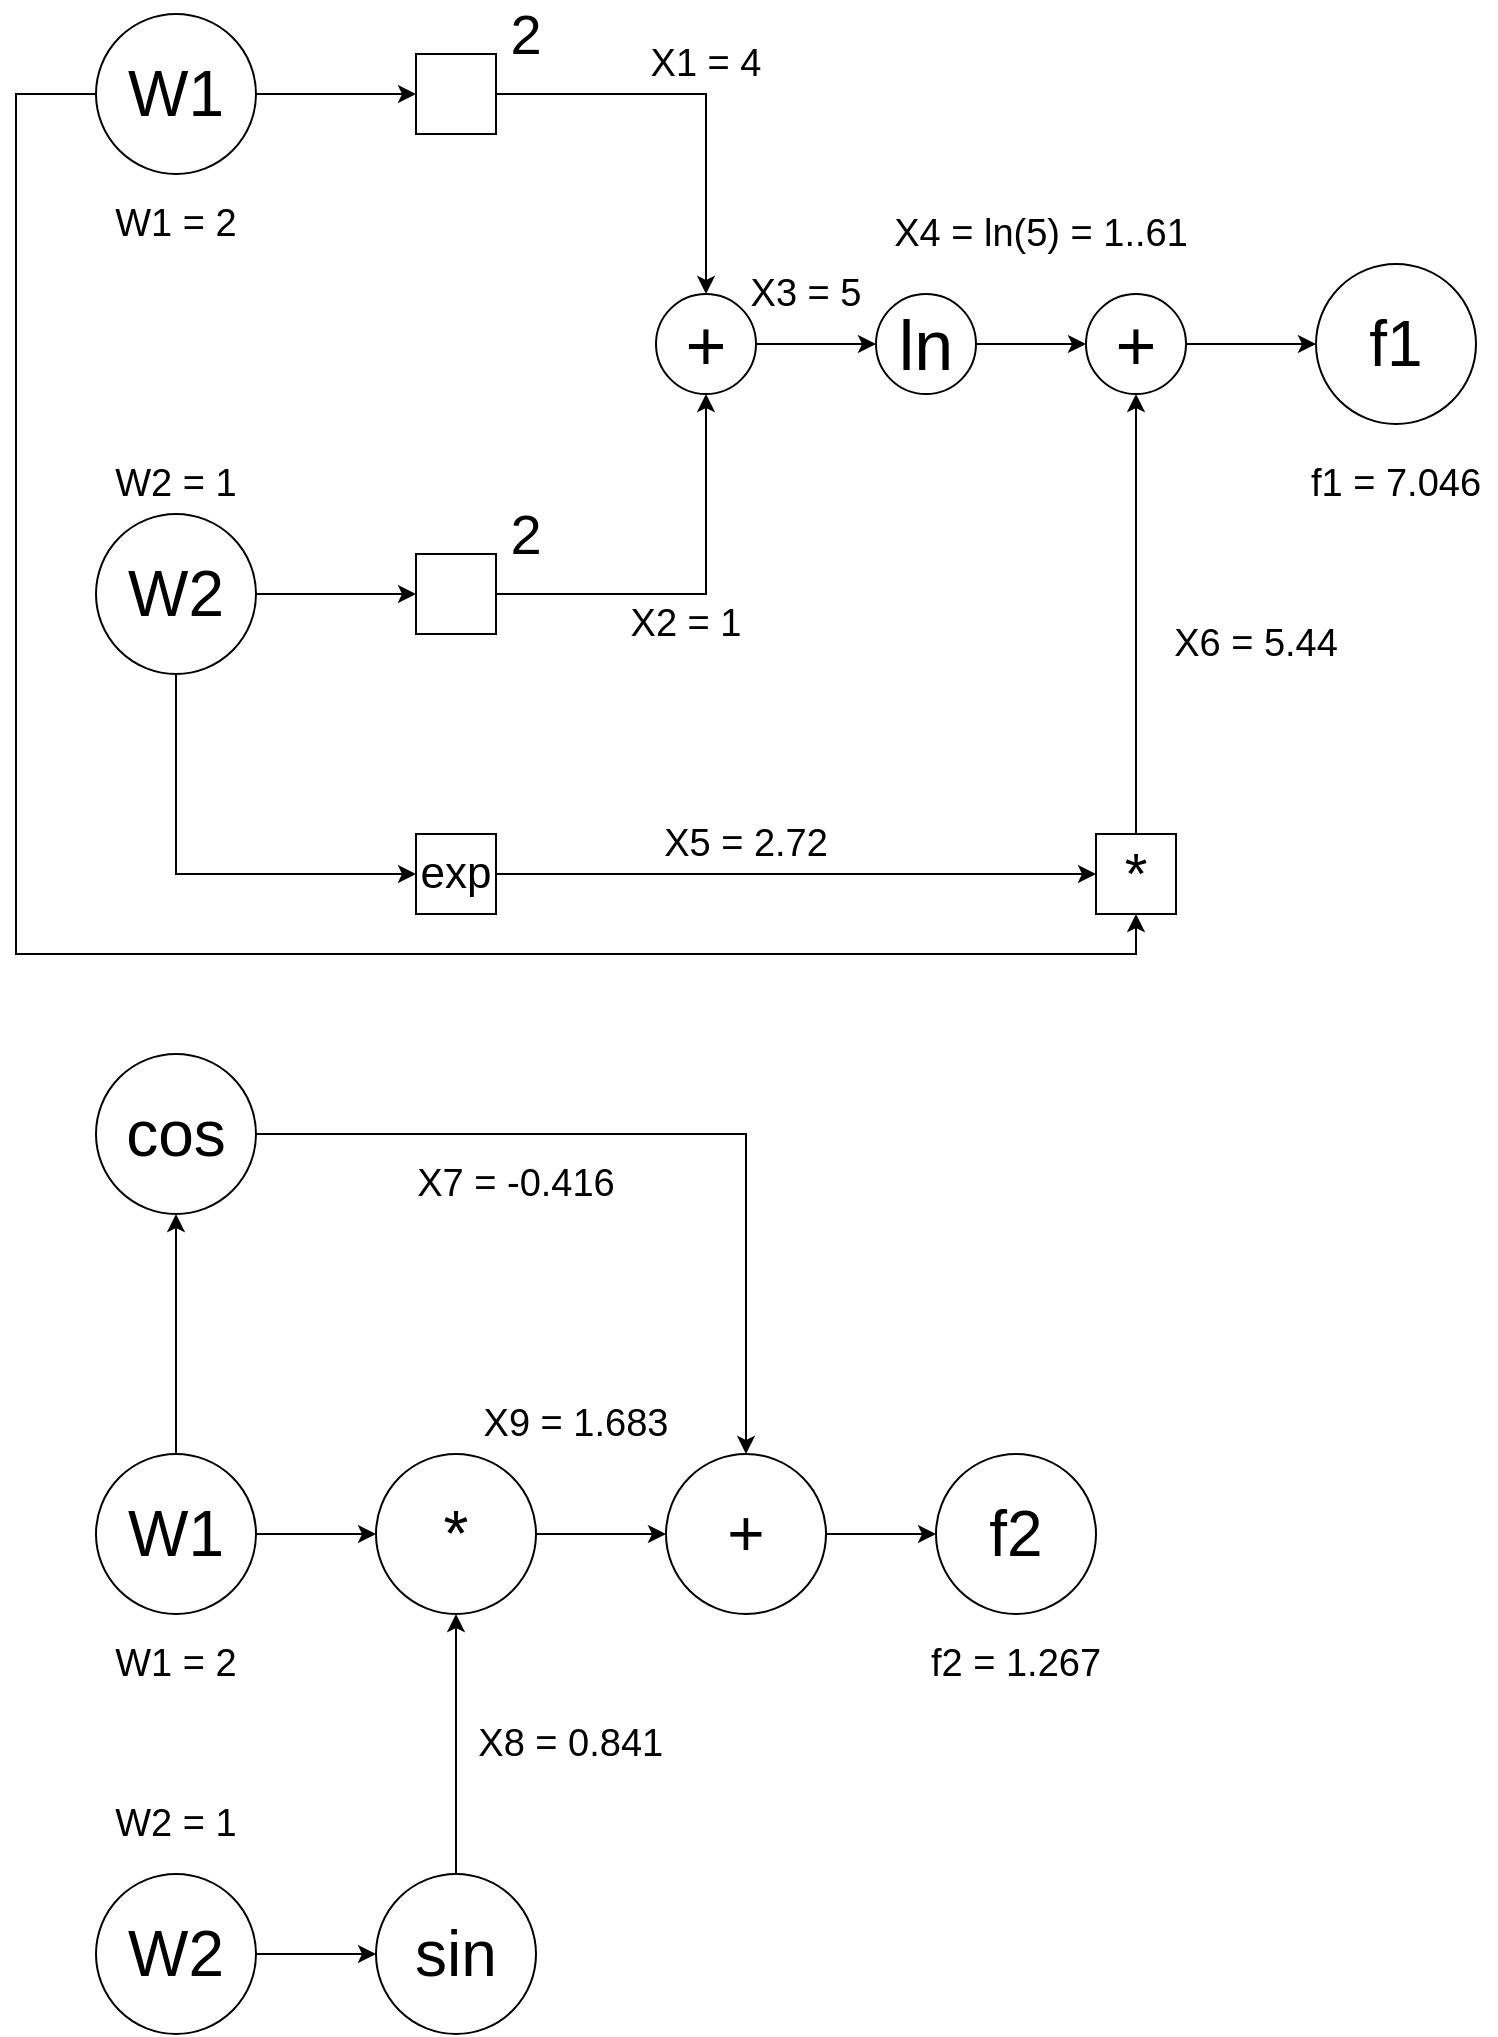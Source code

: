 <mxfile version="24.7.10">
  <diagram name="Page-1" id="5pC_uRTY1LtM4O3uZqyJ">
    <mxGraphModel dx="792" dy="1097" grid="1" gridSize="10" guides="1" tooltips="1" connect="1" arrows="1" fold="1" page="1" pageScale="1" pageWidth="850" pageHeight="1100" math="0" shadow="0">
      <root>
        <mxCell id="0" />
        <mxCell id="1" parent="0" />
        <mxCell id="ROehiFO6zA04ljlGe-8Q-9" value="" style="edgeStyle=orthogonalEdgeStyle;rounded=0;orthogonalLoop=1;jettySize=auto;html=1;" edge="1" parent="1" source="ROehiFO6zA04ljlGe-8Q-1" target="ROehiFO6zA04ljlGe-8Q-4">
          <mxGeometry relative="1" as="geometry" />
        </mxCell>
        <mxCell id="ROehiFO6zA04ljlGe-8Q-25" style="edgeStyle=orthogonalEdgeStyle;rounded=0;orthogonalLoop=1;jettySize=auto;html=1;entryX=0.5;entryY=1;entryDx=0;entryDy=0;" edge="1" parent="1" source="ROehiFO6zA04ljlGe-8Q-1" target="ROehiFO6zA04ljlGe-8Q-22">
          <mxGeometry relative="1" as="geometry">
            <mxPoint x="60" y="520" as="targetPoint" />
            <Array as="points">
              <mxPoint x="60" y="80" />
              <mxPoint x="60" y="510" />
              <mxPoint x="620" y="510" />
            </Array>
          </mxGeometry>
        </mxCell>
        <mxCell id="ROehiFO6zA04ljlGe-8Q-1" value="&lt;font style=&quot;font-size: 32px;&quot;&gt;W1&lt;/font&gt;" style="ellipse;whiteSpace=wrap;html=1;aspect=fixed;" vertex="1" parent="1">
          <mxGeometry x="100" y="40" width="80" height="80" as="geometry" />
        </mxCell>
        <mxCell id="ROehiFO6zA04ljlGe-8Q-10" value="" style="edgeStyle=orthogonalEdgeStyle;rounded=0;orthogonalLoop=1;jettySize=auto;html=1;" edge="1" parent="1" source="ROehiFO6zA04ljlGe-8Q-2" target="ROehiFO6zA04ljlGe-8Q-5">
          <mxGeometry relative="1" as="geometry" />
        </mxCell>
        <mxCell id="ROehiFO6zA04ljlGe-8Q-21" style="edgeStyle=orthogonalEdgeStyle;rounded=0;orthogonalLoop=1;jettySize=auto;html=1;entryX=0;entryY=0.5;entryDx=0;entryDy=0;" edge="1" parent="1" source="ROehiFO6zA04ljlGe-8Q-2" target="ROehiFO6zA04ljlGe-8Q-19">
          <mxGeometry relative="1" as="geometry">
            <Array as="points">
              <mxPoint x="140" y="470" />
            </Array>
          </mxGeometry>
        </mxCell>
        <mxCell id="ROehiFO6zA04ljlGe-8Q-2" value="&lt;font style=&quot;font-size: 32px;&quot;&gt;W2&lt;/font&gt;" style="ellipse;whiteSpace=wrap;html=1;aspect=fixed;" vertex="1" parent="1">
          <mxGeometry x="100" y="290" width="80" height="80" as="geometry" />
        </mxCell>
        <mxCell id="ROehiFO6zA04ljlGe-8Q-16" style="edgeStyle=orthogonalEdgeStyle;rounded=0;orthogonalLoop=1;jettySize=auto;html=1;entryX=0.5;entryY=0;entryDx=0;entryDy=0;" edge="1" parent="1" source="ROehiFO6zA04ljlGe-8Q-4" target="ROehiFO6zA04ljlGe-8Q-11">
          <mxGeometry relative="1" as="geometry">
            <mxPoint x="410" y="80" as="targetPoint" />
          </mxGeometry>
        </mxCell>
        <mxCell id="ROehiFO6zA04ljlGe-8Q-4" value="" style="whiteSpace=wrap;html=1;aspect=fixed;" vertex="1" parent="1">
          <mxGeometry x="260" y="60" width="40" height="40" as="geometry" />
        </mxCell>
        <mxCell id="ROehiFO6zA04ljlGe-8Q-12" style="edgeStyle=orthogonalEdgeStyle;rounded=0;orthogonalLoop=1;jettySize=auto;html=1;exitX=1;exitY=0.5;exitDx=0;exitDy=0;entryX=0.5;entryY=1;entryDx=0;entryDy=0;" edge="1" parent="1" source="ROehiFO6zA04ljlGe-8Q-5" target="ROehiFO6zA04ljlGe-8Q-11">
          <mxGeometry relative="1" as="geometry" />
        </mxCell>
        <mxCell id="ROehiFO6zA04ljlGe-8Q-5" value="" style="whiteSpace=wrap;html=1;aspect=fixed;" vertex="1" parent="1">
          <mxGeometry x="260" y="310" width="40" height="40" as="geometry" />
        </mxCell>
        <mxCell id="ROehiFO6zA04ljlGe-8Q-6" value="&lt;font style=&quot;font-size: 28px;&quot;&gt;2&lt;/font&gt;" style="text;html=1;align=center;verticalAlign=middle;whiteSpace=wrap;rounded=0;" vertex="1" parent="1">
          <mxGeometry x="300" y="40" width="30" height="20" as="geometry" />
        </mxCell>
        <mxCell id="ROehiFO6zA04ljlGe-8Q-8" value="&lt;font style=&quot;font-size: 28px;&quot;&gt;2&lt;/font&gt;" style="text;html=1;align=center;verticalAlign=middle;whiteSpace=wrap;rounded=0;" vertex="1" parent="1">
          <mxGeometry x="300" y="290" width="30" height="20" as="geometry" />
        </mxCell>
        <mxCell id="ROehiFO6zA04ljlGe-8Q-18" value="" style="edgeStyle=orthogonalEdgeStyle;rounded=0;orthogonalLoop=1;jettySize=auto;html=1;" edge="1" parent="1" source="ROehiFO6zA04ljlGe-8Q-11" target="ROehiFO6zA04ljlGe-8Q-17">
          <mxGeometry relative="1" as="geometry" />
        </mxCell>
        <mxCell id="ROehiFO6zA04ljlGe-8Q-11" value="&lt;font style=&quot;font-size: 35px;&quot;&gt;+&lt;/font&gt;" style="ellipse;whiteSpace=wrap;html=1;aspect=fixed;" vertex="1" parent="1">
          <mxGeometry x="380" y="180" width="50" height="50" as="geometry" />
        </mxCell>
        <mxCell id="ROehiFO6zA04ljlGe-8Q-28" value="" style="edgeStyle=orthogonalEdgeStyle;rounded=0;orthogonalLoop=1;jettySize=auto;html=1;" edge="1" parent="1" source="ROehiFO6zA04ljlGe-8Q-17" target="ROehiFO6zA04ljlGe-8Q-26">
          <mxGeometry relative="1" as="geometry" />
        </mxCell>
        <mxCell id="ROehiFO6zA04ljlGe-8Q-17" value="&lt;span style=&quot;font-size: 35px;&quot;&gt;ln&lt;/span&gt;" style="ellipse;whiteSpace=wrap;html=1;aspect=fixed;" vertex="1" parent="1">
          <mxGeometry x="490" y="180" width="50" height="50" as="geometry" />
        </mxCell>
        <mxCell id="ROehiFO6zA04ljlGe-8Q-23" style="edgeStyle=orthogonalEdgeStyle;rounded=0;orthogonalLoop=1;jettySize=auto;html=1;" edge="1" parent="1" source="ROehiFO6zA04ljlGe-8Q-19" target="ROehiFO6zA04ljlGe-8Q-22">
          <mxGeometry relative="1" as="geometry" />
        </mxCell>
        <mxCell id="ROehiFO6zA04ljlGe-8Q-19" value="&lt;font style=&quot;font-size: 22px;&quot;&gt;exp&lt;/font&gt;" style="whiteSpace=wrap;html=1;aspect=fixed;" vertex="1" parent="1">
          <mxGeometry x="260" y="450" width="40" height="40" as="geometry" />
        </mxCell>
        <mxCell id="ROehiFO6zA04ljlGe-8Q-27" style="edgeStyle=orthogonalEdgeStyle;rounded=0;orthogonalLoop=1;jettySize=auto;html=1;entryX=0.5;entryY=1;entryDx=0;entryDy=0;" edge="1" parent="1" source="ROehiFO6zA04ljlGe-8Q-22" target="ROehiFO6zA04ljlGe-8Q-26">
          <mxGeometry relative="1" as="geometry" />
        </mxCell>
        <mxCell id="ROehiFO6zA04ljlGe-8Q-22" value="&lt;font style=&quot;font-size: 29px;&quot;&gt;*&lt;/font&gt;" style="whiteSpace=wrap;html=1;aspect=fixed;" vertex="1" parent="1">
          <mxGeometry x="600" y="450" width="40" height="40" as="geometry" />
        </mxCell>
        <mxCell id="ROehiFO6zA04ljlGe-8Q-30" value="" style="edgeStyle=orthogonalEdgeStyle;rounded=0;orthogonalLoop=1;jettySize=auto;html=1;" edge="1" parent="1" source="ROehiFO6zA04ljlGe-8Q-26" target="ROehiFO6zA04ljlGe-8Q-29">
          <mxGeometry relative="1" as="geometry" />
        </mxCell>
        <mxCell id="ROehiFO6zA04ljlGe-8Q-26" value="&lt;font style=&quot;font-size: 35px;&quot;&gt;+&lt;/font&gt;" style="ellipse;whiteSpace=wrap;html=1;aspect=fixed;" vertex="1" parent="1">
          <mxGeometry x="595" y="180" width="50" height="50" as="geometry" />
        </mxCell>
        <mxCell id="ROehiFO6zA04ljlGe-8Q-29" value="&lt;font style=&quot;font-size: 32px;&quot;&gt;f1&lt;/font&gt;" style="ellipse;whiteSpace=wrap;html=1;aspect=fixed;" vertex="1" parent="1">
          <mxGeometry x="710" y="165" width="80" height="80" as="geometry" />
        </mxCell>
        <mxCell id="ROehiFO6zA04ljlGe-8Q-36" value="" style="edgeStyle=orthogonalEdgeStyle;rounded=0;orthogonalLoop=1;jettySize=auto;html=1;" edge="1" parent="1" source="ROehiFO6zA04ljlGe-8Q-31" target="ROehiFO6zA04ljlGe-8Q-35">
          <mxGeometry relative="1" as="geometry" />
        </mxCell>
        <mxCell id="ROehiFO6zA04ljlGe-8Q-40" style="edgeStyle=orthogonalEdgeStyle;rounded=0;orthogonalLoop=1;jettySize=auto;html=1;entryX=0.5;entryY=1;entryDx=0;entryDy=0;" edge="1" parent="1" source="ROehiFO6zA04ljlGe-8Q-31" target="ROehiFO6zA04ljlGe-8Q-38">
          <mxGeometry relative="1" as="geometry" />
        </mxCell>
        <mxCell id="ROehiFO6zA04ljlGe-8Q-31" value="&lt;font style=&quot;font-size: 32px;&quot;&gt;W1&lt;/font&gt;" style="ellipse;whiteSpace=wrap;html=1;aspect=fixed;" vertex="1" parent="1">
          <mxGeometry x="100" y="760" width="80" height="80" as="geometry" />
        </mxCell>
        <mxCell id="ROehiFO6zA04ljlGe-8Q-34" value="" style="edgeStyle=orthogonalEdgeStyle;rounded=0;orthogonalLoop=1;jettySize=auto;html=1;" edge="1" parent="1" source="ROehiFO6zA04ljlGe-8Q-32" target="ROehiFO6zA04ljlGe-8Q-33">
          <mxGeometry relative="1" as="geometry" />
        </mxCell>
        <mxCell id="ROehiFO6zA04ljlGe-8Q-32" value="&lt;font style=&quot;font-size: 32px;&quot;&gt;W2&lt;/font&gt;" style="ellipse;whiteSpace=wrap;html=1;aspect=fixed;" vertex="1" parent="1">
          <mxGeometry x="100" y="970" width="80" height="80" as="geometry" />
        </mxCell>
        <mxCell id="ROehiFO6zA04ljlGe-8Q-37" style="edgeStyle=orthogonalEdgeStyle;rounded=0;orthogonalLoop=1;jettySize=auto;html=1;entryX=0.5;entryY=1;entryDx=0;entryDy=0;" edge="1" parent="1" source="ROehiFO6zA04ljlGe-8Q-33" target="ROehiFO6zA04ljlGe-8Q-35">
          <mxGeometry relative="1" as="geometry" />
        </mxCell>
        <mxCell id="ROehiFO6zA04ljlGe-8Q-33" value="&lt;span style=&quot;font-size: 32px;&quot;&gt;sin&lt;/span&gt;" style="ellipse;whiteSpace=wrap;html=1;aspect=fixed;" vertex="1" parent="1">
          <mxGeometry x="240" y="970" width="80" height="80" as="geometry" />
        </mxCell>
        <mxCell id="ROehiFO6zA04ljlGe-8Q-43" value="" style="edgeStyle=orthogonalEdgeStyle;rounded=0;orthogonalLoop=1;jettySize=auto;html=1;" edge="1" parent="1" source="ROehiFO6zA04ljlGe-8Q-35" target="ROehiFO6zA04ljlGe-8Q-41">
          <mxGeometry relative="1" as="geometry" />
        </mxCell>
        <mxCell id="ROehiFO6zA04ljlGe-8Q-35" value="&lt;font style=&quot;font-size: 32px;&quot;&gt;*&lt;/font&gt;" style="ellipse;whiteSpace=wrap;html=1;aspect=fixed;" vertex="1" parent="1">
          <mxGeometry x="240" y="760" width="80" height="80" as="geometry" />
        </mxCell>
        <mxCell id="ROehiFO6zA04ljlGe-8Q-42" style="edgeStyle=orthogonalEdgeStyle;rounded=0;orthogonalLoop=1;jettySize=auto;html=1;entryX=0.5;entryY=0;entryDx=0;entryDy=0;" edge="1" parent="1" source="ROehiFO6zA04ljlGe-8Q-38" target="ROehiFO6zA04ljlGe-8Q-41">
          <mxGeometry relative="1" as="geometry" />
        </mxCell>
        <mxCell id="ROehiFO6zA04ljlGe-8Q-38" value="&lt;font style=&quot;font-size: 32px;&quot;&gt;cos&lt;/font&gt;" style="ellipse;whiteSpace=wrap;html=1;aspect=fixed;" vertex="1" parent="1">
          <mxGeometry x="100" y="560" width="80" height="80" as="geometry" />
        </mxCell>
        <mxCell id="ROehiFO6zA04ljlGe-8Q-45" value="" style="edgeStyle=orthogonalEdgeStyle;rounded=0;orthogonalLoop=1;jettySize=auto;html=1;" edge="1" parent="1" source="ROehiFO6zA04ljlGe-8Q-41" target="ROehiFO6zA04ljlGe-8Q-44">
          <mxGeometry relative="1" as="geometry" />
        </mxCell>
        <mxCell id="ROehiFO6zA04ljlGe-8Q-41" value="&lt;font style=&quot;font-size: 32px;&quot;&gt;+&lt;/font&gt;" style="ellipse;whiteSpace=wrap;html=1;aspect=fixed;" vertex="1" parent="1">
          <mxGeometry x="385" y="760" width="80" height="80" as="geometry" />
        </mxCell>
        <mxCell id="ROehiFO6zA04ljlGe-8Q-44" value="&lt;font style=&quot;font-size: 32px;&quot;&gt;f2&lt;/font&gt;" style="ellipse;whiteSpace=wrap;html=1;aspect=fixed;" vertex="1" parent="1">
          <mxGeometry x="520" y="760" width="80" height="80" as="geometry" />
        </mxCell>
        <mxCell id="ROehiFO6zA04ljlGe-8Q-46" value="&lt;font style=&quot;font-size: 19px;&quot;&gt;X1 = 4&lt;/font&gt;" style="text;html=1;align=center;verticalAlign=middle;whiteSpace=wrap;rounded=0;" vertex="1" parent="1">
          <mxGeometry x="375" y="50" width="60" height="30" as="geometry" />
        </mxCell>
        <mxCell id="ROehiFO6zA04ljlGe-8Q-47" value="&lt;span style=&quot;font-size: 19px;&quot;&gt;W1 = 2&lt;/span&gt;" style="text;html=1;align=center;verticalAlign=middle;whiteSpace=wrap;rounded=0;" vertex="1" parent="1">
          <mxGeometry x="95" y="130" width="90" height="30" as="geometry" />
        </mxCell>
        <mxCell id="ROehiFO6zA04ljlGe-8Q-48" value="&lt;span style=&quot;font-size: 19px;&quot;&gt;W2 = 1&lt;/span&gt;" style="text;html=1;align=center;verticalAlign=middle;whiteSpace=wrap;rounded=0;" vertex="1" parent="1">
          <mxGeometry x="95" y="260" width="90" height="30" as="geometry" />
        </mxCell>
        <mxCell id="ROehiFO6zA04ljlGe-8Q-49" value="&lt;font style=&quot;font-size: 19px;&quot;&gt;X2 = 1&lt;/font&gt;" style="text;html=1;align=center;verticalAlign=middle;whiteSpace=wrap;rounded=0;" vertex="1" parent="1">
          <mxGeometry x="365" y="330" width="60" height="30" as="geometry" />
        </mxCell>
        <mxCell id="ROehiFO6zA04ljlGe-8Q-50" value="&lt;font style=&quot;font-size: 19px;&quot;&gt;X3 = 5&lt;/font&gt;" style="text;html=1;align=center;verticalAlign=middle;whiteSpace=wrap;rounded=0;" vertex="1" parent="1">
          <mxGeometry x="425" y="165" width="60" height="30" as="geometry" />
        </mxCell>
        <mxCell id="ROehiFO6zA04ljlGe-8Q-51" value="&lt;font style=&quot;font-size: 19px;&quot;&gt;X4 = ln(5) = 1..61&lt;/font&gt;" style="text;html=1;align=center;verticalAlign=middle;whiteSpace=wrap;rounded=0;" vertex="1" parent="1">
          <mxGeometry x="490" y="135" width="165" height="30" as="geometry" />
        </mxCell>
        <mxCell id="ROehiFO6zA04ljlGe-8Q-52" value="&lt;font style=&quot;font-size: 19px;&quot;&gt;X5 = 2.72&lt;/font&gt;" style="text;html=1;align=center;verticalAlign=middle;whiteSpace=wrap;rounded=0;" vertex="1" parent="1">
          <mxGeometry x="375" y="440" width="100" height="30" as="geometry" />
        </mxCell>
        <mxCell id="ROehiFO6zA04ljlGe-8Q-53" value="&lt;font style=&quot;font-size: 19px;&quot;&gt;X6 = 5.44&lt;/font&gt;" style="text;html=1;align=center;verticalAlign=middle;whiteSpace=wrap;rounded=0;" vertex="1" parent="1">
          <mxGeometry x="630" y="340" width="100" height="30" as="geometry" />
        </mxCell>
        <mxCell id="ROehiFO6zA04ljlGe-8Q-54" value="&lt;font style=&quot;font-size: 19px;&quot;&gt;f1 = 7.046&lt;/font&gt;" style="text;html=1;align=center;verticalAlign=middle;whiteSpace=wrap;rounded=0;" vertex="1" parent="1">
          <mxGeometry x="700" y="260" width="100" height="30" as="geometry" />
        </mxCell>
        <mxCell id="ROehiFO6zA04ljlGe-8Q-55" value="&lt;span style=&quot;font-size: 19px;&quot;&gt;W1 = 2&lt;/span&gt;" style="text;html=1;align=center;verticalAlign=middle;whiteSpace=wrap;rounded=0;" vertex="1" parent="1">
          <mxGeometry x="95" y="850" width="90" height="30" as="geometry" />
        </mxCell>
        <mxCell id="ROehiFO6zA04ljlGe-8Q-56" value="&lt;span style=&quot;font-size: 19px;&quot;&gt;W2 = 1&lt;/span&gt;" style="text;html=1;align=center;verticalAlign=middle;whiteSpace=wrap;rounded=0;" vertex="1" parent="1">
          <mxGeometry x="95" y="930" width="90" height="30" as="geometry" />
        </mxCell>
        <mxCell id="ROehiFO6zA04ljlGe-8Q-57" value="&lt;font style=&quot;font-size: 19px;&quot;&gt;X7 = -0.416&lt;/font&gt;" style="text;html=1;align=center;verticalAlign=middle;whiteSpace=wrap;rounded=0;" vertex="1" parent="1">
          <mxGeometry x="240" y="610" width="140" height="30" as="geometry" />
        </mxCell>
        <mxCell id="ROehiFO6zA04ljlGe-8Q-58" value="&lt;font style=&quot;font-size: 19px;&quot;&gt;X8 = 0.841&amp;nbsp;&lt;/font&gt;" style="text;html=1;align=center;verticalAlign=middle;whiteSpace=wrap;rounded=0;" vertex="1" parent="1">
          <mxGeometry x="270" y="890" width="140" height="30" as="geometry" />
        </mxCell>
        <mxCell id="ROehiFO6zA04ljlGe-8Q-59" value="&lt;span style=&quot;font-size: 19px;&quot;&gt;X9 = 1.683&lt;/span&gt;" style="text;html=1;align=center;verticalAlign=middle;whiteSpace=wrap;rounded=0;" vertex="1" parent="1">
          <mxGeometry x="270" y="730" width="140" height="30" as="geometry" />
        </mxCell>
        <mxCell id="ROehiFO6zA04ljlGe-8Q-60" value="&lt;span style=&quot;font-size: 19px;&quot;&gt;f2 = 1.267&lt;/span&gt;" style="text;html=1;align=center;verticalAlign=middle;whiteSpace=wrap;rounded=0;" vertex="1" parent="1">
          <mxGeometry x="490" y="850" width="140" height="30" as="geometry" />
        </mxCell>
      </root>
    </mxGraphModel>
  </diagram>
</mxfile>
